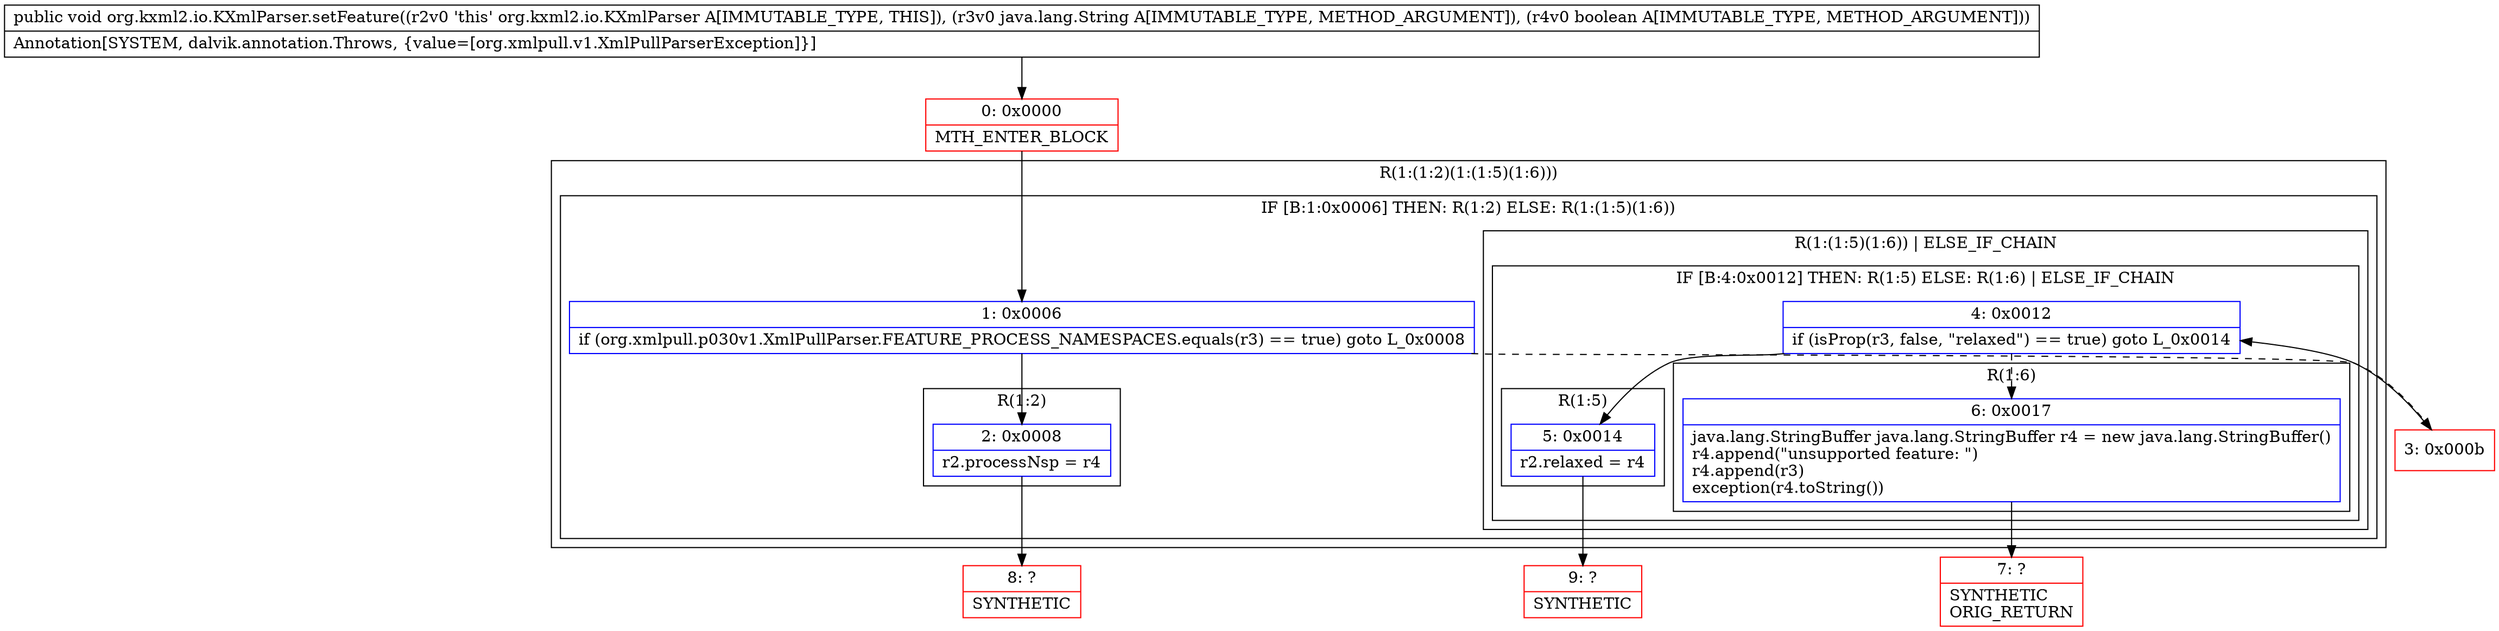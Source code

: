 digraph "CFG fororg.kxml2.io.KXmlParser.setFeature(Ljava\/lang\/String;Z)V" {
subgraph cluster_Region_1343613703 {
label = "R(1:(1:2)(1:(1:5)(1:6)))";
node [shape=record,color=blue];
subgraph cluster_IfRegion_274799362 {
label = "IF [B:1:0x0006] THEN: R(1:2) ELSE: R(1:(1:5)(1:6))";
node [shape=record,color=blue];
Node_1 [shape=record,label="{1\:\ 0x0006|if (org.xmlpull.p030v1.XmlPullParser.FEATURE_PROCESS_NAMESPACES.equals(r3) == true) goto L_0x0008\l}"];
subgraph cluster_Region_444658080 {
label = "R(1:2)";
node [shape=record,color=blue];
Node_2 [shape=record,label="{2\:\ 0x0008|r2.processNsp = r4\l}"];
}
subgraph cluster_Region_1925985353 {
label = "R(1:(1:5)(1:6)) | ELSE_IF_CHAIN\l";
node [shape=record,color=blue];
subgraph cluster_IfRegion_234796228 {
label = "IF [B:4:0x0012] THEN: R(1:5) ELSE: R(1:6) | ELSE_IF_CHAIN\l";
node [shape=record,color=blue];
Node_4 [shape=record,label="{4\:\ 0x0012|if (isProp(r3, false, \"relaxed\") == true) goto L_0x0014\l}"];
subgraph cluster_Region_358553458 {
label = "R(1:5)";
node [shape=record,color=blue];
Node_5 [shape=record,label="{5\:\ 0x0014|r2.relaxed = r4\l}"];
}
subgraph cluster_Region_938660927 {
label = "R(1:6)";
node [shape=record,color=blue];
Node_6 [shape=record,label="{6\:\ 0x0017|java.lang.StringBuffer java.lang.StringBuffer r4 = new java.lang.StringBuffer()\lr4.append(\"unsupported feature: \")\lr4.append(r3)\lexception(r4.toString())\l}"];
}
}
}
}
}
Node_0 [shape=record,color=red,label="{0\:\ 0x0000|MTH_ENTER_BLOCK\l}"];
Node_3 [shape=record,color=red,label="{3\:\ 0x000b}"];
Node_7 [shape=record,color=red,label="{7\:\ ?|SYNTHETIC\lORIG_RETURN\l}"];
Node_8 [shape=record,color=red,label="{8\:\ ?|SYNTHETIC\l}"];
Node_9 [shape=record,color=red,label="{9\:\ ?|SYNTHETIC\l}"];
MethodNode[shape=record,label="{public void org.kxml2.io.KXmlParser.setFeature((r2v0 'this' org.kxml2.io.KXmlParser A[IMMUTABLE_TYPE, THIS]), (r3v0 java.lang.String A[IMMUTABLE_TYPE, METHOD_ARGUMENT]), (r4v0 boolean A[IMMUTABLE_TYPE, METHOD_ARGUMENT]))  | Annotation[SYSTEM, dalvik.annotation.Throws, \{value=[org.xmlpull.v1.XmlPullParserException]\}]\l}"];
MethodNode -> Node_0;
Node_1 -> Node_2;
Node_1 -> Node_3[style=dashed];
Node_2 -> Node_8;
Node_4 -> Node_5;
Node_4 -> Node_6[style=dashed];
Node_5 -> Node_9;
Node_6 -> Node_7;
Node_0 -> Node_1;
Node_3 -> Node_4;
}

